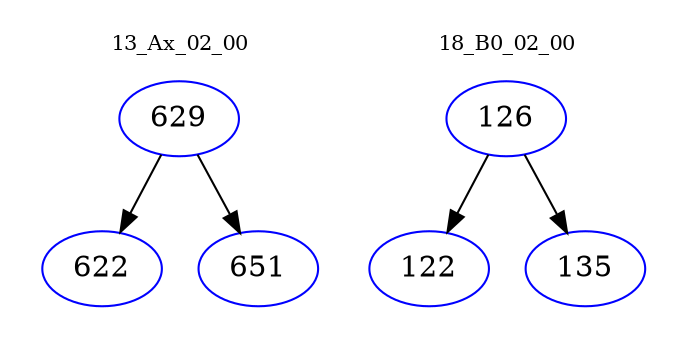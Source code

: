 digraph{
subgraph cluster_0 {
color = white
label = "13_Ax_02_00";
fontsize=10;
T0_629 [label="629", color="blue"]
T0_629 -> T0_622 [color="black"]
T0_622 [label="622", color="blue"]
T0_629 -> T0_651 [color="black"]
T0_651 [label="651", color="blue"]
}
subgraph cluster_1 {
color = white
label = "18_B0_02_00";
fontsize=10;
T1_126 [label="126", color="blue"]
T1_126 -> T1_122 [color="black"]
T1_122 [label="122", color="blue"]
T1_126 -> T1_135 [color="black"]
T1_135 [label="135", color="blue"]
}
}
